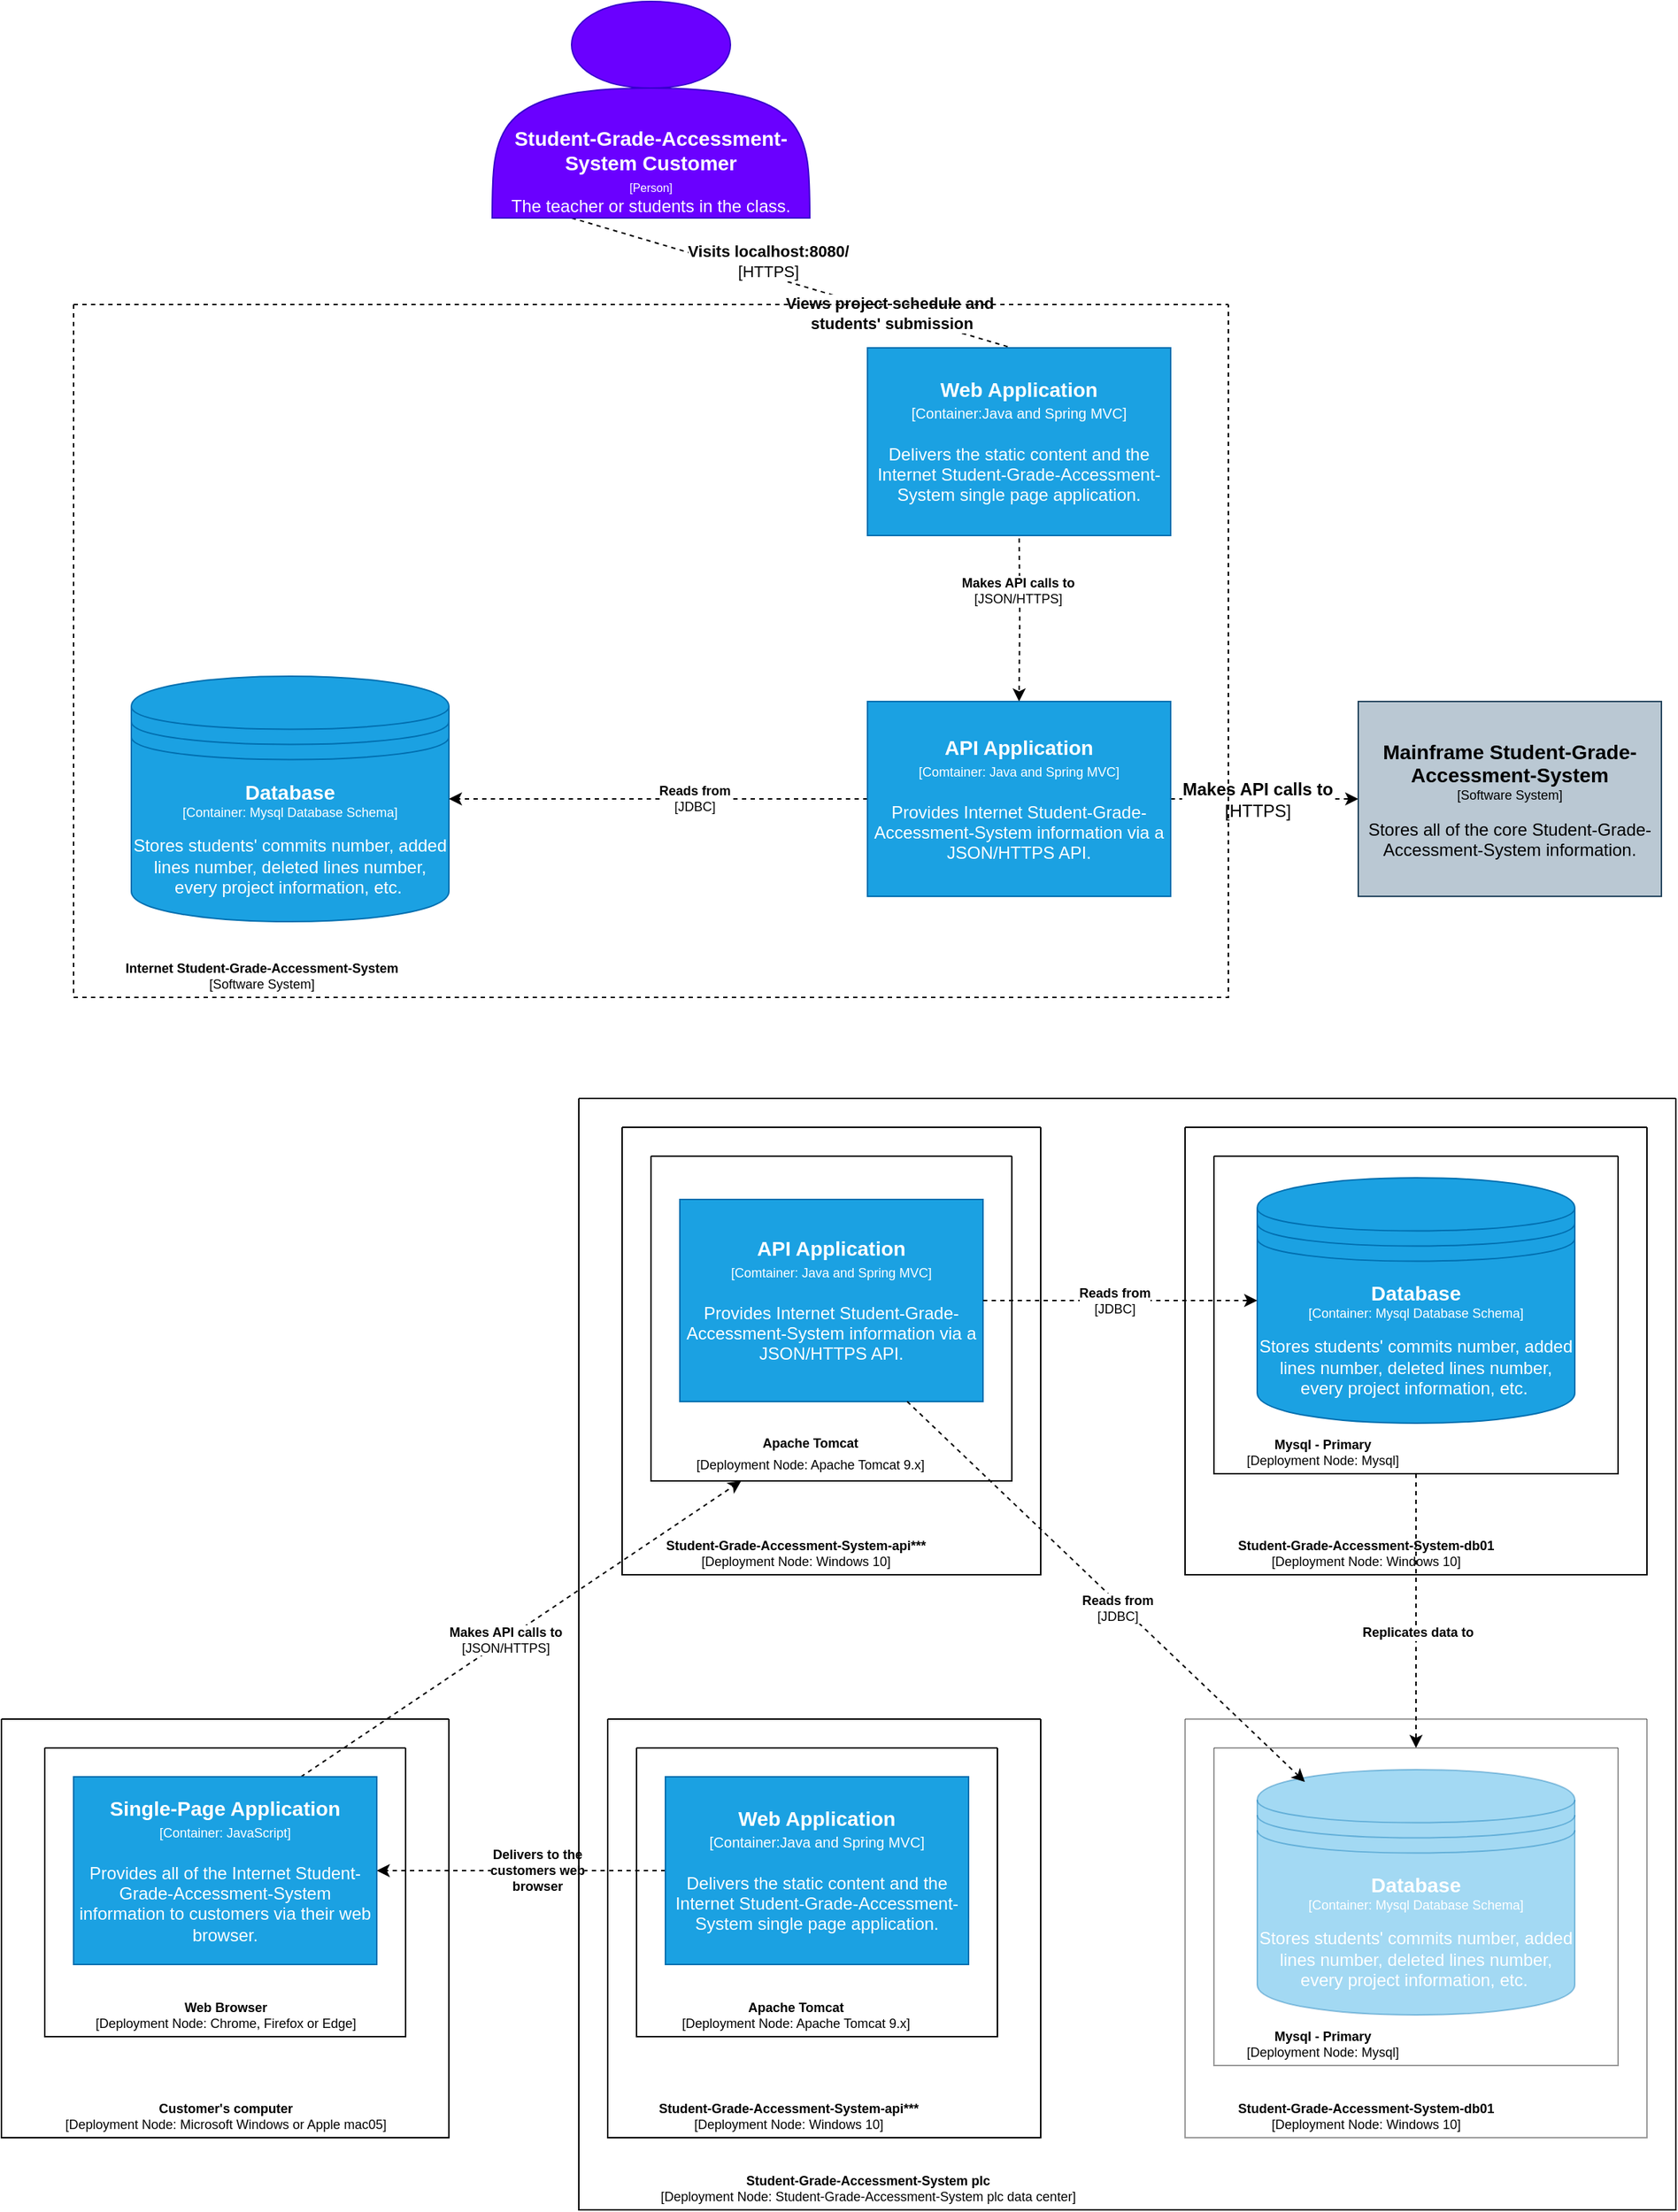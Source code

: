 <mxfile version="15.8.3" type="github">
  <diagram id="Cuy8SSrBaXIe2WgJ0xsk" name="Page-1">
    <mxGraphModel dx="1038" dy="548" grid="1" gridSize="10" guides="1" tooltips="1" connect="1" arrows="1" fold="1" page="1" pageScale="1" pageWidth="1200" pageHeight="1920" math="0" shadow="0">
      <root>
        <mxCell id="0" />
        <mxCell id="1" parent="0" />
        <mxCell id="nMDgOZrZQoWDls4aoF4L-12" style="edgeStyle=none;rounded=0;orthogonalLoop=1;jettySize=auto;html=1;exitX=0.25;exitY=1;exitDx=0;exitDy=0;entryX=1;entryY=0.25;entryDx=0;entryDy=0;fontSize=9;dashed=1;" parent="1" source="nMDgOZrZQoWDls4aoF4L-1" target="nMDgOZrZQoWDls4aoF4L-6" edge="1">
          <mxGeometry relative="1" as="geometry" />
        </mxCell>
        <mxCell id="nMDgOZrZQoWDls4aoF4L-15" value="&lt;b&gt;Visits localhost:8080/&lt;/b&gt;&lt;br&gt;[HTTPS]" style="edgeLabel;html=1;align=center;verticalAlign=middle;resizable=0;points=[];" parent="nMDgOZrZQoWDls4aoF4L-12" vertex="1" connectable="0">
          <mxGeometry x="-0.264" y="3" relative="1" as="geometry">
            <mxPoint x="-18" y="-12" as="offset" />
          </mxGeometry>
        </mxCell>
        <mxCell id="y2xKeOkzzgh_91m9TyPO-1" value="&lt;b&gt;Views project schedule and&lt;br&gt;&amp;nbsp;students&#39; submission&lt;/b&gt;" style="edgeLabel;html=1;align=center;verticalAlign=middle;resizable=0;points=[];" vertex="1" connectable="0" parent="nMDgOZrZQoWDls4aoF4L-12">
          <mxGeometry x="0.06" relative="1" as="geometry">
            <mxPoint y="1" as="offset" />
          </mxGeometry>
        </mxCell>
        <mxCell id="nMDgOZrZQoWDls4aoF4L-1" value="&lt;br&gt;&lt;br&gt;&lt;br&gt;&lt;br&gt;&lt;br&gt;&lt;br&gt;&lt;b&gt;&lt;font style=&quot;font-size: 14px&quot;&gt;Student-Grade-Accessment-System Customer&lt;/font&gt;&lt;/b&gt;&lt;br&gt;&lt;font style=&quot;font-size: 8px&quot;&gt;[Person]&lt;/font&gt;&lt;br&gt;The teacher or students in the class." style="shape=actor;whiteSpace=wrap;html=1;fillColor=#6a00ff;strokeColor=#3700CC;fontColor=#ffffff;" parent="1" vertex="1">
          <mxGeometry x="350" y="50" width="220" height="150" as="geometry" />
        </mxCell>
        <mxCell id="nMDgOZrZQoWDls4aoF4L-18" style="edgeStyle=orthogonalEdgeStyle;curved=0;rounded=1;sketch=0;orthogonalLoop=1;jettySize=auto;html=1;exitX=0.5;exitY=1;exitDx=0;exitDy=0;entryX=0.5;entryY=0;entryDx=0;entryDy=0;dashed=1;fontSize=9;" parent="1" target="nMDgOZrZQoWDls4aoF4L-17" edge="1">
          <mxGeometry relative="1" as="geometry">
            <mxPoint x="715" y="410" as="sourcePoint" />
          </mxGeometry>
        </mxCell>
        <mxCell id="nMDgOZrZQoWDls4aoF4L-19" value="&lt;b&gt;Makes API calls to&lt;/b&gt;&lt;br&gt;[JSON/HTTPS]" style="edgeLabel;html=1;align=center;verticalAlign=middle;resizable=0;points=[];fontSize=9;" parent="nMDgOZrZQoWDls4aoF4L-18" vertex="1" connectable="0">
          <mxGeometry x="-0.238" y="-2" relative="1" as="geometry">
            <mxPoint as="offset" />
          </mxGeometry>
        </mxCell>
        <mxCell id="nMDgOZrZQoWDls4aoF4L-14" value="&lt;b&gt;&lt;font style=&quot;font-size: 14px&quot;&gt;Database&lt;/font&gt;&lt;/b&gt;&lt;br&gt;&lt;font style=&quot;font-size: 9px&quot;&gt;[Container: Mysql Database Schema]&lt;/font&gt;&lt;br&gt;&lt;br&gt;&lt;font style=&quot;font-size: 12px&quot;&gt;Stores students&#39; commits number, added lines number, deleted lines number, every project information, etc.&lt;/font&gt;&amp;nbsp;" style="shape=datastore;whiteSpace=wrap;html=1;fontSize=9;fillColor=#1ba1e2;fontColor=#ffffff;strokeColor=#006EAF;" parent="1" vertex="1">
          <mxGeometry x="100" y="517.5" width="220" height="170" as="geometry" />
        </mxCell>
        <mxCell id="nMDgOZrZQoWDls4aoF4L-22" style="edgeStyle=orthogonalEdgeStyle;curved=0;rounded=1;sketch=0;orthogonalLoop=1;jettySize=auto;html=1;exitX=0;exitY=0.5;exitDx=0;exitDy=0;entryX=1;entryY=0.5;entryDx=0;entryDy=0;dashed=1;fontSize=9;" parent="1" source="nMDgOZrZQoWDls4aoF4L-17" target="nMDgOZrZQoWDls4aoF4L-14" edge="1">
          <mxGeometry relative="1" as="geometry" />
        </mxCell>
        <mxCell id="nMDgOZrZQoWDls4aoF4L-23" value="&lt;b&gt;Reads from&lt;/b&gt;&lt;br&gt;[JDBC]" style="edgeLabel;html=1;align=center;verticalAlign=middle;resizable=0;points=[];fontSize=9;" parent="nMDgOZrZQoWDls4aoF4L-22" vertex="1" connectable="0">
          <mxGeometry x="-0.171" y="-1" relative="1" as="geometry">
            <mxPoint as="offset" />
          </mxGeometry>
        </mxCell>
        <mxCell id="nMDgOZrZQoWDls4aoF4L-27" style="edgeStyle=orthogonalEdgeStyle;curved=0;rounded=1;sketch=0;orthogonalLoop=1;jettySize=auto;html=1;exitX=1;exitY=0.5;exitDx=0;exitDy=0;entryX=0;entryY=0.5;entryDx=0;entryDy=0;dashed=1;fontSize=12;" parent="1" source="nMDgOZrZQoWDls4aoF4L-17" target="nMDgOZrZQoWDls4aoF4L-26" edge="1">
          <mxGeometry relative="1" as="geometry" />
        </mxCell>
        <mxCell id="nMDgOZrZQoWDls4aoF4L-28" value="&lt;b&gt;Makes API calls to&lt;/b&gt;&lt;br&gt;[HTTPS]" style="edgeLabel;html=1;align=center;verticalAlign=middle;resizable=0;points=[];fontSize=12;" parent="nMDgOZrZQoWDls4aoF4L-27" vertex="1" connectable="0">
          <mxGeometry x="0.32" relative="1" as="geometry">
            <mxPoint x="-26" as="offset" />
          </mxGeometry>
        </mxCell>
        <mxCell id="nMDgOZrZQoWDls4aoF4L-17" value="&lt;font style=&quot;font-size: 14px&quot;&gt;&lt;b&gt;API Application&lt;/b&gt;&lt;/font&gt;&lt;br&gt;&lt;font style=&quot;font-size: 9px&quot;&gt;[Comtainer: Java and Spring MVC]&lt;br&gt;&lt;/font&gt;&lt;br&gt;Provides Internet Student-Grade-Accessment-System information via a JSON/HTTPS API." style="rounded=0;whiteSpace=wrap;html=1;sketch=0;fillColor=#1ba1e2;fontColor=#ffffff;strokeColor=#006EAF;" parent="1" vertex="1">
          <mxGeometry x="610" y="535" width="210" height="135" as="geometry" />
        </mxCell>
        <mxCell id="nMDgOZrZQoWDls4aoF4L-24" value="" style="swimlane;startSize=0;rounded=0;sketch=0;fontSize=9;dashed=1;" parent="1" vertex="1">
          <mxGeometry x="60" y="260" width="800" height="480" as="geometry" />
        </mxCell>
        <mxCell id="nMDgOZrZQoWDls4aoF4L-25" value="&lt;b&gt;Internet Student-Grade-Accessment-System&lt;/b&gt;&lt;br&gt;[Software System]" style="text;html=1;align=center;verticalAlign=middle;resizable=0;points=[];autosize=1;strokeColor=none;fillColor=none;fontSize=9;" parent="nMDgOZrZQoWDls4aoF4L-24" vertex="1">
          <mxGeometry x="20" y="450" width="220" height="30" as="geometry" />
        </mxCell>
        <mxCell id="nMDgOZrZQoWDls4aoF4L-6" value="&lt;b&gt;&lt;font style=&quot;font-size: 14px&quot;&gt;Web Application&lt;/font&gt;&lt;/b&gt;&lt;br&gt;&lt;font&gt;&lt;font size=&quot;1&quot;&gt;[Container:Java and Spring MVC]&lt;br&gt;&lt;/font&gt;&lt;br&gt;&lt;font style=&quot;font-size: 12px&quot;&gt;Delivers the static content and the Internet Student-Grade-Accessment-System single page application.&lt;/font&gt;&lt;br&gt;&lt;/font&gt;" style="rounded=0;whiteSpace=wrap;html=1;fillColor=#1ba1e2;fontColor=#ffffff;strokeColor=#006EAF;" parent="nMDgOZrZQoWDls4aoF4L-24" vertex="1">
          <mxGeometry x="550" y="30" width="210" height="130" as="geometry" />
        </mxCell>
        <mxCell id="nMDgOZrZQoWDls4aoF4L-26" value="&lt;font style=&quot;font-size: 14px&quot;&gt;&lt;b&gt;Mainframe Student-Grade-Accessment-System&lt;/b&gt;&lt;/font&gt;&lt;br&gt;[Software System]&lt;br&gt;&lt;br&gt;&lt;font style=&quot;font-size: 12px&quot;&gt;Stores all of the core Student-Grade-Accessment-System information.&lt;/font&gt;" style="rounded=0;whiteSpace=wrap;html=1;sketch=0;fontSize=9;fillColor=#bac8d3;strokeColor=#23445d;" parent="1" vertex="1">
          <mxGeometry x="950" y="535" width="210" height="135" as="geometry" />
        </mxCell>
        <mxCell id="nMDgOZrZQoWDls4aoF4L-30" value="" style="swimlane;startSize=0;rounded=0;sketch=0;fontSize=12;" parent="1" vertex="1">
          <mxGeometry x="460" y="850" width="250" height="225" as="geometry" />
        </mxCell>
        <mxCell id="nMDgOZrZQoWDls4aoF4L-31" value="&lt;font style=&quot;font-size: 9px&quot;&gt;&lt;b&gt;Apache Tomcat&lt;/b&gt;&lt;br&gt;[Deployment Node: Apache Tomcat 9.x]&lt;/font&gt;" style="text;html=1;align=center;verticalAlign=middle;resizable=0;points=[];autosize=1;strokeColor=none;fillColor=none;fontSize=12;" parent="nMDgOZrZQoWDls4aoF4L-30" vertex="1">
          <mxGeometry x="20" y="185" width="180" height="40" as="geometry" />
        </mxCell>
        <mxCell id="nMDgOZrZQoWDls4aoF4L-32" value="" style="swimlane;startSize=0;rounded=0;sketch=0;fontSize=9;" parent="1" vertex="1">
          <mxGeometry x="440" y="830" width="290" height="310" as="geometry" />
        </mxCell>
        <mxCell id="nMDgOZrZQoWDls4aoF4L-33" value="&lt;b&gt;Student-Grade-Accessment-System-api***&lt;/b&gt;&lt;br&gt;[Deployment Node: Windows 10]" style="text;html=1;align=center;verticalAlign=middle;resizable=0;points=[];autosize=1;strokeColor=none;fillColor=none;fontSize=9;" parent="nMDgOZrZQoWDls4aoF4L-32" vertex="1">
          <mxGeometry x="15" y="280" width="210" height="30" as="geometry" />
        </mxCell>
        <mxCell id="nMDgOZrZQoWDls4aoF4L-29" value="&lt;font style=&quot;font-size: 14px&quot;&gt;&lt;b&gt;API Application&lt;/b&gt;&lt;/font&gt;&lt;br&gt;&lt;font style=&quot;font-size: 9px&quot;&gt;[Comtainer: Java and Spring MVC]&lt;br&gt;&lt;/font&gt;&lt;br&gt;&lt;span&gt;Provides Internet Student-Grade-Accessment-System information via a JSON/HTTPS API.&lt;/span&gt;" style="rounded=0;whiteSpace=wrap;html=1;sketch=0;fontSize=12;fillColor=#1ba1e2;fontColor=#ffffff;strokeColor=#006EAF;" parent="nMDgOZrZQoWDls4aoF4L-32" vertex="1">
          <mxGeometry x="40" y="50" width="210" height="140" as="geometry" />
        </mxCell>
        <mxCell id="nMDgOZrZQoWDls4aoF4L-35" value="&lt;b&gt;&lt;font style=&quot;font-size: 14px&quot;&gt;Database&lt;/font&gt;&lt;/b&gt;&lt;br&gt;&lt;font style=&quot;font-size: 9px&quot;&gt;[Container: Mysql Database Schema]&lt;/font&gt;&lt;br&gt;&lt;br&gt;&lt;font style=&quot;font-size: 12px&quot;&gt;Stores students&#39; commits number, added lines number, deleted lines number, every project information, etc.&lt;/font&gt;&amp;nbsp;" style="shape=datastore;whiteSpace=wrap;html=1;fontSize=9;fillColor=#1ba1e2;fontColor=#ffffff;strokeColor=#006EAF;" parent="1" vertex="1">
          <mxGeometry x="880" y="865" width="220" height="170" as="geometry" />
        </mxCell>
        <mxCell id="nMDgOZrZQoWDls4aoF4L-62" style="edgeStyle=none;rounded=1;sketch=0;orthogonalLoop=1;jettySize=auto;html=1;exitX=0.5;exitY=1;exitDx=0;exitDy=0;entryX=0.5;entryY=0;entryDx=0;entryDy=0;dashed=1;fontSize=9;" parent="1" source="nMDgOZrZQoWDls4aoF4L-36" target="nMDgOZrZQoWDls4aoF4L-52" edge="1">
          <mxGeometry relative="1" as="geometry" />
        </mxCell>
        <mxCell id="nMDgOZrZQoWDls4aoF4L-63" value="&lt;b&gt;Replicates data to&lt;/b&gt;" style="edgeLabel;html=1;align=center;verticalAlign=middle;resizable=0;points=[];fontSize=9;" parent="nMDgOZrZQoWDls4aoF4L-62" vertex="1" connectable="0">
          <mxGeometry x="0.154" y="1" relative="1" as="geometry">
            <mxPoint as="offset" />
          </mxGeometry>
        </mxCell>
        <mxCell id="nMDgOZrZQoWDls4aoF4L-36" value="" style="swimlane;startSize=0;rounded=0;sketch=0;fontSize=9;" parent="1" vertex="1">
          <mxGeometry x="850" y="850" width="280" height="220" as="geometry" />
        </mxCell>
        <mxCell id="nMDgOZrZQoWDls4aoF4L-37" value="&lt;b&gt;Mysql - Primary&lt;/b&gt;&lt;br&gt;[Deployment Node: Mysql]" style="text;html=1;align=center;verticalAlign=middle;resizable=0;points=[];autosize=1;strokeColor=none;fillColor=none;fontSize=9;" parent="nMDgOZrZQoWDls4aoF4L-36" vertex="1">
          <mxGeometry x="10" y="190" width="130" height="30" as="geometry" />
        </mxCell>
        <mxCell id="nMDgOZrZQoWDls4aoF4L-38" value="" style="swimlane;startSize=0;rounded=0;sketch=0;fontSize=9;" parent="1" vertex="1">
          <mxGeometry x="830" y="830" width="320" height="310" as="geometry" />
        </mxCell>
        <mxCell id="nMDgOZrZQoWDls4aoF4L-39" value="&lt;b&gt;Student-Grade-Accessment-System-db01&lt;/b&gt;&lt;br&gt;[Deployment Node: Windows 10]" style="text;html=1;align=center;verticalAlign=middle;resizable=0;points=[];autosize=1;strokeColor=none;fillColor=none;fontSize=9;" parent="nMDgOZrZQoWDls4aoF4L-38" vertex="1">
          <mxGeometry x="20" y="280" width="210" height="30" as="geometry" />
        </mxCell>
        <mxCell id="nMDgOZrZQoWDls4aoF4L-64" style="edgeStyle=none;rounded=1;sketch=0;orthogonalLoop=1;jettySize=auto;html=1;exitX=0;exitY=0.5;exitDx=0;exitDy=0;entryX=1;entryY=0.5;entryDx=0;entryDy=0;dashed=1;fontSize=9;" parent="1" source="nMDgOZrZQoWDls4aoF4L-40" target="nMDgOZrZQoWDls4aoF4L-41" edge="1">
          <mxGeometry relative="1" as="geometry" />
        </mxCell>
        <mxCell id="nMDgOZrZQoWDls4aoF4L-65" value="&lt;b&gt;Delivers to the &lt;br&gt;customers web &lt;br&gt;browser&lt;/b&gt;" style="edgeLabel;html=1;align=center;verticalAlign=middle;resizable=0;points=[];fontSize=9;" parent="nMDgOZrZQoWDls4aoF4L-64" vertex="1" connectable="0">
          <mxGeometry x="-0.114" y="1" relative="1" as="geometry">
            <mxPoint x="-1" y="-1" as="offset" />
          </mxGeometry>
        </mxCell>
        <mxCell id="nMDgOZrZQoWDls4aoF4L-40" value="&lt;b&gt;&lt;font style=&quot;font-size: 14px&quot;&gt;Web Application&lt;/font&gt;&lt;/b&gt;&lt;br&gt;&lt;font&gt;&lt;font size=&quot;1&quot;&gt;[Container:Java and Spring MVC]&lt;br&gt;&lt;/font&gt;&lt;br&gt;&lt;font style=&quot;font-size: 12px&quot;&gt;Delivers the static content and the Internet Student-Grade-Accessment-System single page application.&lt;/font&gt;&lt;br&gt;&lt;/font&gt;" style="rounded=0;whiteSpace=wrap;html=1;fillColor=#1ba1e2;fontColor=#ffffff;strokeColor=#006EAF;" parent="1" vertex="1">
          <mxGeometry x="470" y="1280" width="210" height="130" as="geometry" />
        </mxCell>
        <mxCell id="nMDgOZrZQoWDls4aoF4L-56" style="rounded=1;sketch=0;orthogonalLoop=1;jettySize=auto;html=1;exitX=0.75;exitY=0;exitDx=0;exitDy=0;entryX=0.25;entryY=1;entryDx=0;entryDy=0;dashed=1;fontSize=9;" parent="1" source="nMDgOZrZQoWDls4aoF4L-41" target="nMDgOZrZQoWDls4aoF4L-30" edge="1">
          <mxGeometry relative="1" as="geometry" />
        </mxCell>
        <mxCell id="nMDgOZrZQoWDls4aoF4L-57" value="&lt;b&gt;Makes API calls to&lt;/b&gt;&lt;br&gt;[JSON/HTTPS]" style="edgeLabel;html=1;align=center;verticalAlign=middle;resizable=0;points=[];fontSize=9;" parent="nMDgOZrZQoWDls4aoF4L-56" vertex="1" connectable="0">
          <mxGeometry x="-0.076" relative="1" as="geometry">
            <mxPoint as="offset" />
          </mxGeometry>
        </mxCell>
        <mxCell id="nMDgOZrZQoWDls4aoF4L-41" value="&lt;b&gt;&lt;font style=&quot;font-size: 14px&quot;&gt;Single-Page Application&lt;/font&gt;&lt;/b&gt;&lt;br&gt;&lt;font style=&quot;font-size: 9px&quot;&gt;[Container: JavaScript]&lt;/font&gt;&lt;br&gt;&lt;br&gt;Provides all of the Internet Student-Grade-Accessment-System information to customers via their web browser." style="rounded=0;whiteSpace=wrap;html=1;fontSize=12;fillColor=#1ba1e2;fontColor=#ffffff;strokeColor=#006EAF;" parent="1" vertex="1">
          <mxGeometry x="60" y="1280" width="210" height="130" as="geometry" />
        </mxCell>
        <mxCell id="nMDgOZrZQoWDls4aoF4L-42" value="" style="swimlane;startSize=0;rounded=0;sketch=0;fontSize=9;" parent="1" vertex="1">
          <mxGeometry x="40" y="1260" width="250" height="200" as="geometry" />
        </mxCell>
        <mxCell id="nMDgOZrZQoWDls4aoF4L-43" value="&lt;b&gt;Web Browser&lt;/b&gt;&lt;br&gt;[Deployment Node: Chrome, Firefox or Edge]" style="text;html=1;align=center;verticalAlign=middle;resizable=0;points=[];autosize=1;strokeColor=none;fillColor=none;fontSize=9;" parent="nMDgOZrZQoWDls4aoF4L-42" vertex="1">
          <mxGeometry x="20" y="170" width="210" height="30" as="geometry" />
        </mxCell>
        <mxCell id="nMDgOZrZQoWDls4aoF4L-44" value="" style="swimlane;startSize=0;rounded=0;sketch=0;fontSize=9;" parent="1" vertex="1">
          <mxGeometry x="10" y="1240" width="310" height="290" as="geometry" />
        </mxCell>
        <mxCell id="nMDgOZrZQoWDls4aoF4L-45" value="&lt;b&gt;Customer&#39;s computer&lt;/b&gt;&lt;br&gt;[Deployment Node: Microsoft Windows or Apple mac05]" style="text;html=1;align=center;verticalAlign=middle;resizable=0;points=[];autosize=1;strokeColor=none;fillColor=none;fontSize=9;" parent="nMDgOZrZQoWDls4aoF4L-44" vertex="1">
          <mxGeometry x="30" y="260" width="250" height="30" as="geometry" />
        </mxCell>
        <mxCell id="nMDgOZrZQoWDls4aoF4L-46" value="" style="swimlane;startSize=0;rounded=0;sketch=0;fontSize=9;" parent="1" vertex="1">
          <mxGeometry x="450" y="1260" width="250" height="200" as="geometry" />
        </mxCell>
        <mxCell id="nMDgOZrZQoWDls4aoF4L-47" value="&lt;b&gt;Apache Tomcat&lt;/b&gt;&lt;br&gt;[Deployment Node: Apache Tomcat 9.x]" style="text;html=1;align=center;verticalAlign=middle;resizable=0;points=[];autosize=1;strokeColor=none;fillColor=none;fontSize=9;" parent="nMDgOZrZQoWDls4aoF4L-46" vertex="1">
          <mxGeometry x="20" y="170" width="180" height="30" as="geometry" />
        </mxCell>
        <mxCell id="nMDgOZrZQoWDls4aoF4L-48" value="" style="swimlane;startSize=0;rounded=0;sketch=0;fontSize=9;" parent="1" vertex="1">
          <mxGeometry x="430" y="1240" width="300" height="290" as="geometry" />
        </mxCell>
        <mxCell id="nMDgOZrZQoWDls4aoF4L-49" value="&lt;b&gt;Student-Grade-Accessment-System-api***&lt;/b&gt;&lt;br&gt;[Deployment Node: Windows 10]" style="text;html=1;align=center;verticalAlign=middle;resizable=0;points=[];autosize=1;strokeColor=none;fillColor=none;fontSize=9;" parent="nMDgOZrZQoWDls4aoF4L-48" vertex="1">
          <mxGeometry x="20" y="260" width="210" height="30" as="geometry" />
        </mxCell>
        <mxCell id="nMDgOZrZQoWDls4aoF4L-51" value="&lt;b&gt;&lt;font style=&quot;font-size: 14px&quot;&gt;Database&lt;/font&gt;&lt;/b&gt;&lt;br&gt;&lt;font style=&quot;font-size: 9px&quot;&gt;[Container: Mysql Database Schema]&lt;/font&gt;&lt;br&gt;&lt;br&gt;&lt;font style=&quot;font-size: 12px&quot;&gt;Stores students&#39; commits number, added lines number, deleted lines number, every project information, etc.&lt;/font&gt;&amp;nbsp;" style="shape=datastore;whiteSpace=wrap;html=1;fontSize=9;fillColor=#1ba1e2;fontColor=#ffffff;strokeColor=#006EAF;gradientDirection=north;opacity=40;" parent="1" vertex="1">
          <mxGeometry x="880" y="1275" width="220" height="170" as="geometry" />
        </mxCell>
        <mxCell id="nMDgOZrZQoWDls4aoF4L-52" value="" style="swimlane;startSize=0;rounded=0;sketch=0;fontSize=9;opacity=40;" parent="1" vertex="1">
          <mxGeometry x="850" y="1260" width="280" height="220" as="geometry" />
        </mxCell>
        <mxCell id="nMDgOZrZQoWDls4aoF4L-53" value="&lt;b&gt;Mysql - Primary&lt;/b&gt;&lt;br&gt;[Deployment Node: Mysql]" style="text;html=1;align=center;verticalAlign=middle;resizable=0;points=[];autosize=1;strokeColor=none;fillColor=none;fontSize=9;opacity=40;" parent="nMDgOZrZQoWDls4aoF4L-52" vertex="1">
          <mxGeometry x="10" y="190" width="130" height="30" as="geometry" />
        </mxCell>
        <mxCell id="nMDgOZrZQoWDls4aoF4L-54" value="" style="swimlane;startSize=0;rounded=0;sketch=0;fontSize=9;opacity=40;" parent="1" vertex="1">
          <mxGeometry x="830" y="1240" width="320" height="290" as="geometry" />
        </mxCell>
        <mxCell id="nMDgOZrZQoWDls4aoF4L-55" value="&lt;b&gt;Student-Grade-Accessment-System-db01&lt;/b&gt;&lt;br&gt;[Deployment Node: Windows 10]" style="text;html=1;align=center;verticalAlign=middle;resizable=0;points=[];autosize=1;strokeColor=none;fillColor=none;fontSize=9;opacity=40;" parent="nMDgOZrZQoWDls4aoF4L-54" vertex="1">
          <mxGeometry x="20" y="260" width="210" height="30" as="geometry" />
        </mxCell>
        <mxCell id="nMDgOZrZQoWDls4aoF4L-58" style="edgeStyle=none;rounded=1;sketch=0;orthogonalLoop=1;jettySize=auto;html=1;exitX=1;exitY=0.5;exitDx=0;exitDy=0;entryX=0;entryY=0.5;entryDx=0;entryDy=0;dashed=1;fontSize=9;" parent="1" source="nMDgOZrZQoWDls4aoF4L-29" target="nMDgOZrZQoWDls4aoF4L-35" edge="1">
          <mxGeometry relative="1" as="geometry" />
        </mxCell>
        <mxCell id="nMDgOZrZQoWDls4aoF4L-59" value="&lt;b&gt;Reads from&lt;/b&gt;&lt;br&gt;[JDBC]" style="edgeLabel;html=1;align=center;verticalAlign=middle;resizable=0;points=[];fontSize=9;" parent="nMDgOZrZQoWDls4aoF4L-58" vertex="1" connectable="0">
          <mxGeometry x="0.12" y="1" relative="1" as="geometry">
            <mxPoint x="-16" y="1" as="offset" />
          </mxGeometry>
        </mxCell>
        <mxCell id="nMDgOZrZQoWDls4aoF4L-60" style="edgeStyle=none;rounded=1;sketch=0;orthogonalLoop=1;jettySize=auto;html=1;exitX=0.75;exitY=1;exitDx=0;exitDy=0;entryX=0.15;entryY=0.05;entryDx=0;entryDy=0;entryPerimeter=0;dashed=1;fontSize=9;" parent="1" source="nMDgOZrZQoWDls4aoF4L-29" target="nMDgOZrZQoWDls4aoF4L-51" edge="1">
          <mxGeometry relative="1" as="geometry" />
        </mxCell>
        <mxCell id="nMDgOZrZQoWDls4aoF4L-61" value="&lt;b&gt;Reads from&lt;/b&gt;&lt;br&gt;[JDBC]" style="edgeLabel;html=1;align=center;verticalAlign=middle;resizable=0;points=[];fontSize=9;" parent="nMDgOZrZQoWDls4aoF4L-60" vertex="1" connectable="0">
          <mxGeometry x="0.067" y="-3" relative="1" as="geometry">
            <mxPoint as="offset" />
          </mxGeometry>
        </mxCell>
        <mxCell id="nMDgOZrZQoWDls4aoF4L-66" value="" style="swimlane;startSize=0;rounded=0;sketch=0;fontSize=9;" parent="1" vertex="1">
          <mxGeometry x="410" y="810" width="760" height="770" as="geometry" />
        </mxCell>
        <mxCell id="nMDgOZrZQoWDls4aoF4L-67" value="&lt;b&gt;Student-Grade-Accessment-System plc&lt;/b&gt;&lt;br&gt;[Deployment Node: Student-Grade-Accessment-System plc data center]" style="text;html=1;align=center;verticalAlign=middle;resizable=0;points=[];autosize=1;strokeColor=none;fillColor=none;fontSize=9;" parent="nMDgOZrZQoWDls4aoF4L-66" vertex="1">
          <mxGeometry x="40" y="740" width="320" height="30" as="geometry" />
        </mxCell>
      </root>
    </mxGraphModel>
  </diagram>
</mxfile>
